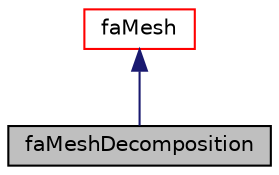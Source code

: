 digraph "faMeshDecomposition"
{
  bgcolor="transparent";
  edge [fontname="Helvetica",fontsize="10",labelfontname="Helvetica",labelfontsize="10"];
  node [fontname="Helvetica",fontsize="10",shape=record];
  Node1 [label="faMeshDecomposition",height=0.2,width=0.4,color="black", fillcolor="grey75", style="filled" fontcolor="black"];
  Node2 -> Node1 [dir="back",color="midnightblue",fontsize="10",style="solid",fontname="Helvetica"];
  Node2 [label="faMesh",height=0.2,width=0.4,color="red",URL="$classFoam_1_1faMesh.html",tooltip="Finite area mesh. Used for 2-D non-Euclidian finite area method. "];
}
